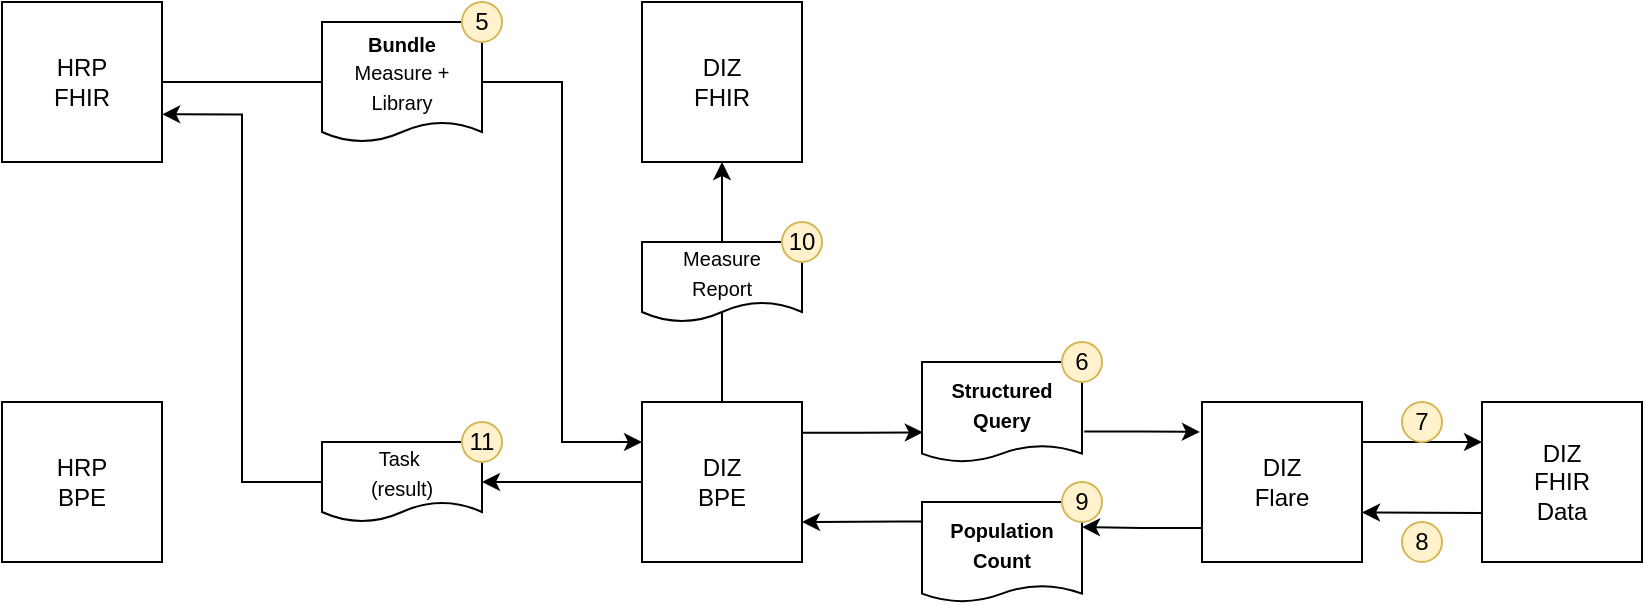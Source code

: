 <mxfile version="26.1.1">
  <diagram id="VETf5LYlRZAwOjoE17p3" name="Page-1">
    <mxGraphModel dx="550" dy="602" grid="1" gridSize="10" guides="1" tooltips="1" connect="1" arrows="1" fold="1" page="1" pageScale="1" pageWidth="1169" pageHeight="827" math="0" shadow="0">
      <root>
        <mxCell id="0" />
        <mxCell id="1" parent="0" />
        <mxCell id="ePRh4TcFxG1AIVr1Jd2X-97" value="" style="edgeStyle=orthogonalEdgeStyle;rounded=0;orthogonalLoop=1;jettySize=auto;html=1;startArrow=none;startFill=0;endArrow=none;endFill=0;" parent="1" source="ePRh4TcFxG1AIVr1Jd2X-99" target="ePRh4TcFxG1AIVr1Jd2X-110" edge="1">
          <mxGeometry relative="1" as="geometry" />
        </mxCell>
        <mxCell id="ePRh4TcFxG1AIVr1Jd2X-99" value="HRP&lt;br&gt;FHIR" style="whiteSpace=wrap;html=1;aspect=fixed;" parent="1" vertex="1">
          <mxGeometry x="240" y="280" width="80" height="80" as="geometry" />
        </mxCell>
        <mxCell id="ePRh4TcFxG1AIVr1Jd2X-105" value="HRP&lt;br&gt;BPE" style="whiteSpace=wrap;html=1;aspect=fixed;" parent="1" vertex="1">
          <mxGeometry x="240" y="480" width="80" height="80" as="geometry" />
        </mxCell>
        <mxCell id="ePRh4TcFxG1AIVr1Jd2X-108" value="DIZ&lt;br&gt;FHIR" style="whiteSpace=wrap;html=1;aspect=fixed;" parent="1" vertex="1">
          <mxGeometry x="560" y="280" width="80" height="80" as="geometry" />
        </mxCell>
        <mxCell id="ePRh4TcFxG1AIVr1Jd2X-109" style="edgeStyle=orthogonalEdgeStyle;rounded=0;orthogonalLoop=1;jettySize=auto;html=1;exitX=1;exitY=0.5;exitDx=0;exitDy=0;entryX=0;entryY=0.25;entryDx=0;entryDy=0;startArrow=none;startFill=0;endArrow=classic;endFill=1;" parent="1" source="ePRh4TcFxG1AIVr1Jd2X-110" target="ePRh4TcFxG1AIVr1Jd2X-115" edge="1">
          <mxGeometry relative="1" as="geometry">
            <Array as="points">
              <mxPoint x="520" y="320" />
              <mxPoint x="520" y="500" />
            </Array>
          </mxGeometry>
        </mxCell>
        <mxCell id="ePRh4TcFxG1AIVr1Jd2X-110" value="&lt;font style=&quot;font-size: 10px&quot;&gt;&lt;b&gt;Bundle&lt;/b&gt;&lt;br&gt;Measure +&lt;br&gt;Library&lt;/font&gt;" style="shape=document;whiteSpace=wrap;html=1;boundedLbl=1;size=0.167;" parent="1" vertex="1">
          <mxGeometry x="400" y="290" width="80" height="60" as="geometry" />
        </mxCell>
        <mxCell id="ePRh4TcFxG1AIVr1Jd2X-112" style="edgeStyle=orthogonalEdgeStyle;rounded=0;orthogonalLoop=1;jettySize=auto;html=1;exitX=0;exitY=0.5;exitDx=0;exitDy=0;entryX=1;entryY=0.5;entryDx=0;entryDy=0;startArrow=none;startFill=0;endArrow=classic;endFill=1;" parent="1" source="ePRh4TcFxG1AIVr1Jd2X-115" target="ePRh4TcFxG1AIVr1Jd2X-133" edge="1">
          <mxGeometry relative="1" as="geometry">
            <Array as="points" />
          </mxGeometry>
        </mxCell>
        <mxCell id="ePRh4TcFxG1AIVr1Jd2X-200" value="" style="edgeStyle=orthogonalEdgeStyle;rounded=0;orthogonalLoop=1;jettySize=auto;html=1;startArrow=none;startFill=0;endArrow=none;endFill=0;entryX=0.5;entryY=0.868;entryDx=0;entryDy=0;entryPerimeter=0;" parent="1" source="ePRh4TcFxG1AIVr1Jd2X-115" target="ePRh4TcFxG1AIVr1Jd2X-138" edge="1">
          <mxGeometry relative="1" as="geometry" />
        </mxCell>
        <mxCell id="zPce1feGyJszDhAtaid5-11" style="edgeStyle=orthogonalEdgeStyle;rounded=0;orthogonalLoop=1;jettySize=auto;html=1;entryX=0.005;entryY=0.703;entryDx=0;entryDy=0;entryPerimeter=0;exitX=0.999;exitY=0.192;exitDx=0;exitDy=0;exitPerimeter=0;" parent="1" source="ePRh4TcFxG1AIVr1Jd2X-115" target="ePRh4TcFxG1AIVr1Jd2X-129" edge="1">
          <mxGeometry relative="1" as="geometry" />
        </mxCell>
        <mxCell id="ePRh4TcFxG1AIVr1Jd2X-115" value="DIZ&lt;br&gt;BPE" style="whiteSpace=wrap;html=1;aspect=fixed;" parent="1" vertex="1">
          <mxGeometry x="560" y="480" width="80" height="80" as="geometry" />
        </mxCell>
        <mxCell id="ePRh4TcFxG1AIVr1Jd2X-125" value="5" style="ellipse;whiteSpace=wrap;html=1;aspect=fixed;fillColor=#fff2cc;strokeColor=#d6b656;" parent="1" vertex="1">
          <mxGeometry x="470" y="280" width="20" height="20" as="geometry" />
        </mxCell>
        <mxCell id="zPce1feGyJszDhAtaid5-2" style="edgeStyle=orthogonalEdgeStyle;rounded=0;orthogonalLoop=1;jettySize=auto;html=1;exitX=1;exitY=0.25;exitDx=0;exitDy=0;entryX=0;entryY=0.25;entryDx=0;entryDy=0;" parent="1" source="ePRh4TcFxG1AIVr1Jd2X-127" target="zPce1feGyJszDhAtaid5-1" edge="1">
          <mxGeometry relative="1" as="geometry">
            <Array as="points">
              <mxPoint x="950" y="500" />
              <mxPoint x="950" y="500" />
            </Array>
          </mxGeometry>
        </mxCell>
        <mxCell id="zPce1feGyJszDhAtaid5-6" style="edgeStyle=orthogonalEdgeStyle;rounded=0;orthogonalLoop=1;jettySize=auto;html=1;exitX=0;exitY=0.75;exitDx=0;exitDy=0;entryX=1;entryY=0.25;entryDx=0;entryDy=0;" parent="1" source="ePRh4TcFxG1AIVr1Jd2X-127" target="zPce1feGyJszDhAtaid5-5" edge="1">
          <mxGeometry relative="1" as="geometry">
            <Array as="points">
              <mxPoint x="840" y="543" />
              <mxPoint x="810" y="543" />
            </Array>
          </mxGeometry>
        </mxCell>
        <mxCell id="ePRh4TcFxG1AIVr1Jd2X-127" value="DIZ&lt;br&gt;Flare" style="whiteSpace=wrap;html=1;aspect=fixed;" parent="1" vertex="1">
          <mxGeometry x="840" y="480" width="80" height="80" as="geometry" />
        </mxCell>
        <mxCell id="ePRh4TcFxG1AIVr1Jd2X-128" style="edgeStyle=orthogonalEdgeStyle;rounded=0;orthogonalLoop=1;jettySize=auto;html=1;exitX=1.014;exitY=0.694;exitDx=0;exitDy=0;startArrow=none;startFill=0;exitPerimeter=0;entryX=-0.013;entryY=0.187;entryDx=0;entryDy=0;entryPerimeter=0;" parent="1" source="ePRh4TcFxG1AIVr1Jd2X-129" target="ePRh4TcFxG1AIVr1Jd2X-127" edge="1">
          <mxGeometry relative="1" as="geometry">
            <mxPoint x="840" y="500" as="targetPoint" />
          </mxGeometry>
        </mxCell>
        <mxCell id="ePRh4TcFxG1AIVr1Jd2X-129" value="&lt;font style=&quot;font-size: 10px&quot;&gt;&lt;b&gt;Structured Query&lt;/b&gt;&lt;/font&gt;" style="shape=document;whiteSpace=wrap;html=1;boundedLbl=1;size=0.167;" parent="1" vertex="1">
          <mxGeometry x="700" y="460" width="80" height="50" as="geometry" />
        </mxCell>
        <mxCell id="ePRh4TcFxG1AIVr1Jd2X-132" value="" style="edgeStyle=orthogonalEdgeStyle;rounded=0;orthogonalLoop=1;jettySize=auto;html=1;startArrow=none;startFill=0;endArrow=classic;endFill=1;entryX=1.001;entryY=0.702;entryDx=0;entryDy=0;entryPerimeter=0;exitX=0;exitY=0.5;exitDx=0;exitDy=0;" parent="1" source="ePRh4TcFxG1AIVr1Jd2X-133" target="ePRh4TcFxG1AIVr1Jd2X-99" edge="1">
          <mxGeometry relative="1" as="geometry" />
        </mxCell>
        <mxCell id="ePRh4TcFxG1AIVr1Jd2X-133" value="&lt;font style=&quot;font-size: 10px&quot;&gt;Task&amp;nbsp;&lt;br&gt;(result)&lt;/font&gt;" style="shape=document;whiteSpace=wrap;html=1;boundedLbl=1;size=0.25;" parent="1" vertex="1">
          <mxGeometry x="400" y="500" width="80" height="40" as="geometry" />
        </mxCell>
        <mxCell id="ePRh4TcFxG1AIVr1Jd2X-201" value="" style="edgeStyle=orthogonalEdgeStyle;rounded=0;orthogonalLoop=1;jettySize=auto;html=1;startArrow=none;startFill=0;endArrow=classic;endFill=1;" parent="1" source="ePRh4TcFxG1AIVr1Jd2X-138" target="ePRh4TcFxG1AIVr1Jd2X-108" edge="1">
          <mxGeometry relative="1" as="geometry" />
        </mxCell>
        <mxCell id="ePRh4TcFxG1AIVr1Jd2X-138" value="&lt;font style=&quot;font-size: 10px&quot;&gt;Measure&lt;br&gt;Report&lt;/font&gt;" style="shape=document;whiteSpace=wrap;html=1;boundedLbl=1;size=0.25;" parent="1" vertex="1">
          <mxGeometry x="560" y="400" width="80" height="40" as="geometry" />
        </mxCell>
        <mxCell id="zPce1feGyJszDhAtaid5-3" style="edgeStyle=orthogonalEdgeStyle;rounded=0;orthogonalLoop=1;jettySize=auto;html=1;entryX=1;entryY=0.69;entryDx=0;entryDy=0;entryPerimeter=0;" parent="1" target="ePRh4TcFxG1AIVr1Jd2X-127" edge="1">
          <mxGeometry relative="1" as="geometry">
            <mxPoint x="1040" y="535" as="sourcePoint" />
          </mxGeometry>
        </mxCell>
        <mxCell id="zPce1feGyJszDhAtaid5-1" value="DIZ&lt;br&gt;FHIR&lt;br&gt;Data" style="whiteSpace=wrap;html=1;aspect=fixed;" parent="1" vertex="1">
          <mxGeometry x="980" y="480" width="80" height="80" as="geometry" />
        </mxCell>
        <mxCell id="zPce1feGyJszDhAtaid5-7" style="edgeStyle=orthogonalEdgeStyle;rounded=0;orthogonalLoop=1;jettySize=auto;html=1;exitX=0.002;exitY=0.196;exitDx=0;exitDy=0;entryX=1;entryY=0.75;entryDx=0;entryDy=0;exitPerimeter=0;" parent="1" source="zPce1feGyJszDhAtaid5-5" target="ePRh4TcFxG1AIVr1Jd2X-115" edge="1">
          <mxGeometry relative="1" as="geometry">
            <Array as="points">
              <mxPoint x="690" y="540" />
              <mxPoint x="640" y="540" />
            </Array>
          </mxGeometry>
        </mxCell>
        <mxCell id="zPce1feGyJszDhAtaid5-5" value="&lt;font size=&quot;1&quot;&gt;&lt;b&gt;Population Count&lt;/b&gt;&lt;/font&gt;" style="shape=document;whiteSpace=wrap;html=1;boundedLbl=1;size=0.167;" parent="1" vertex="1">
          <mxGeometry x="700" y="530" width="80" height="50" as="geometry" />
        </mxCell>
        <mxCell id="zPce1feGyJszDhAtaid5-12" value="6" style="ellipse;whiteSpace=wrap;html=1;aspect=fixed;fillColor=#fff2cc;strokeColor=#d6b656;" parent="1" vertex="1">
          <mxGeometry x="770" y="450" width="20" height="20" as="geometry" />
        </mxCell>
        <mxCell id="zPce1feGyJszDhAtaid5-13" value="7" style="ellipse;whiteSpace=wrap;html=1;aspect=fixed;fillColor=#fff2cc;strokeColor=#d6b656;" parent="1" vertex="1">
          <mxGeometry x="940" y="480" width="20" height="20" as="geometry" />
        </mxCell>
        <mxCell id="zPce1feGyJszDhAtaid5-14" value="8" style="ellipse;whiteSpace=wrap;html=1;aspect=fixed;fillColor=#fff2cc;strokeColor=#d6b656;" parent="1" vertex="1">
          <mxGeometry x="940" y="540" width="20" height="20" as="geometry" />
        </mxCell>
        <mxCell id="zPce1feGyJszDhAtaid5-15" value="9" style="ellipse;whiteSpace=wrap;html=1;aspect=fixed;fillColor=#fff2cc;strokeColor=#d6b656;" parent="1" vertex="1">
          <mxGeometry x="770" y="520" width="20" height="20" as="geometry" />
        </mxCell>
        <mxCell id="zPce1feGyJszDhAtaid5-16" value="10" style="ellipse;whiteSpace=wrap;html=1;aspect=fixed;fillColor=#fff2cc;strokeColor=#d6b656;" parent="1" vertex="1">
          <mxGeometry x="630" y="390" width="20" height="20" as="geometry" />
        </mxCell>
        <mxCell id="zPce1feGyJszDhAtaid5-17" value="11" style="ellipse;whiteSpace=wrap;html=1;aspect=fixed;fillColor=#fff2cc;strokeColor=#d6b656;" parent="1" vertex="1">
          <mxGeometry x="470" y="490" width="20" height="20" as="geometry" />
        </mxCell>
      </root>
    </mxGraphModel>
  </diagram>
</mxfile>
